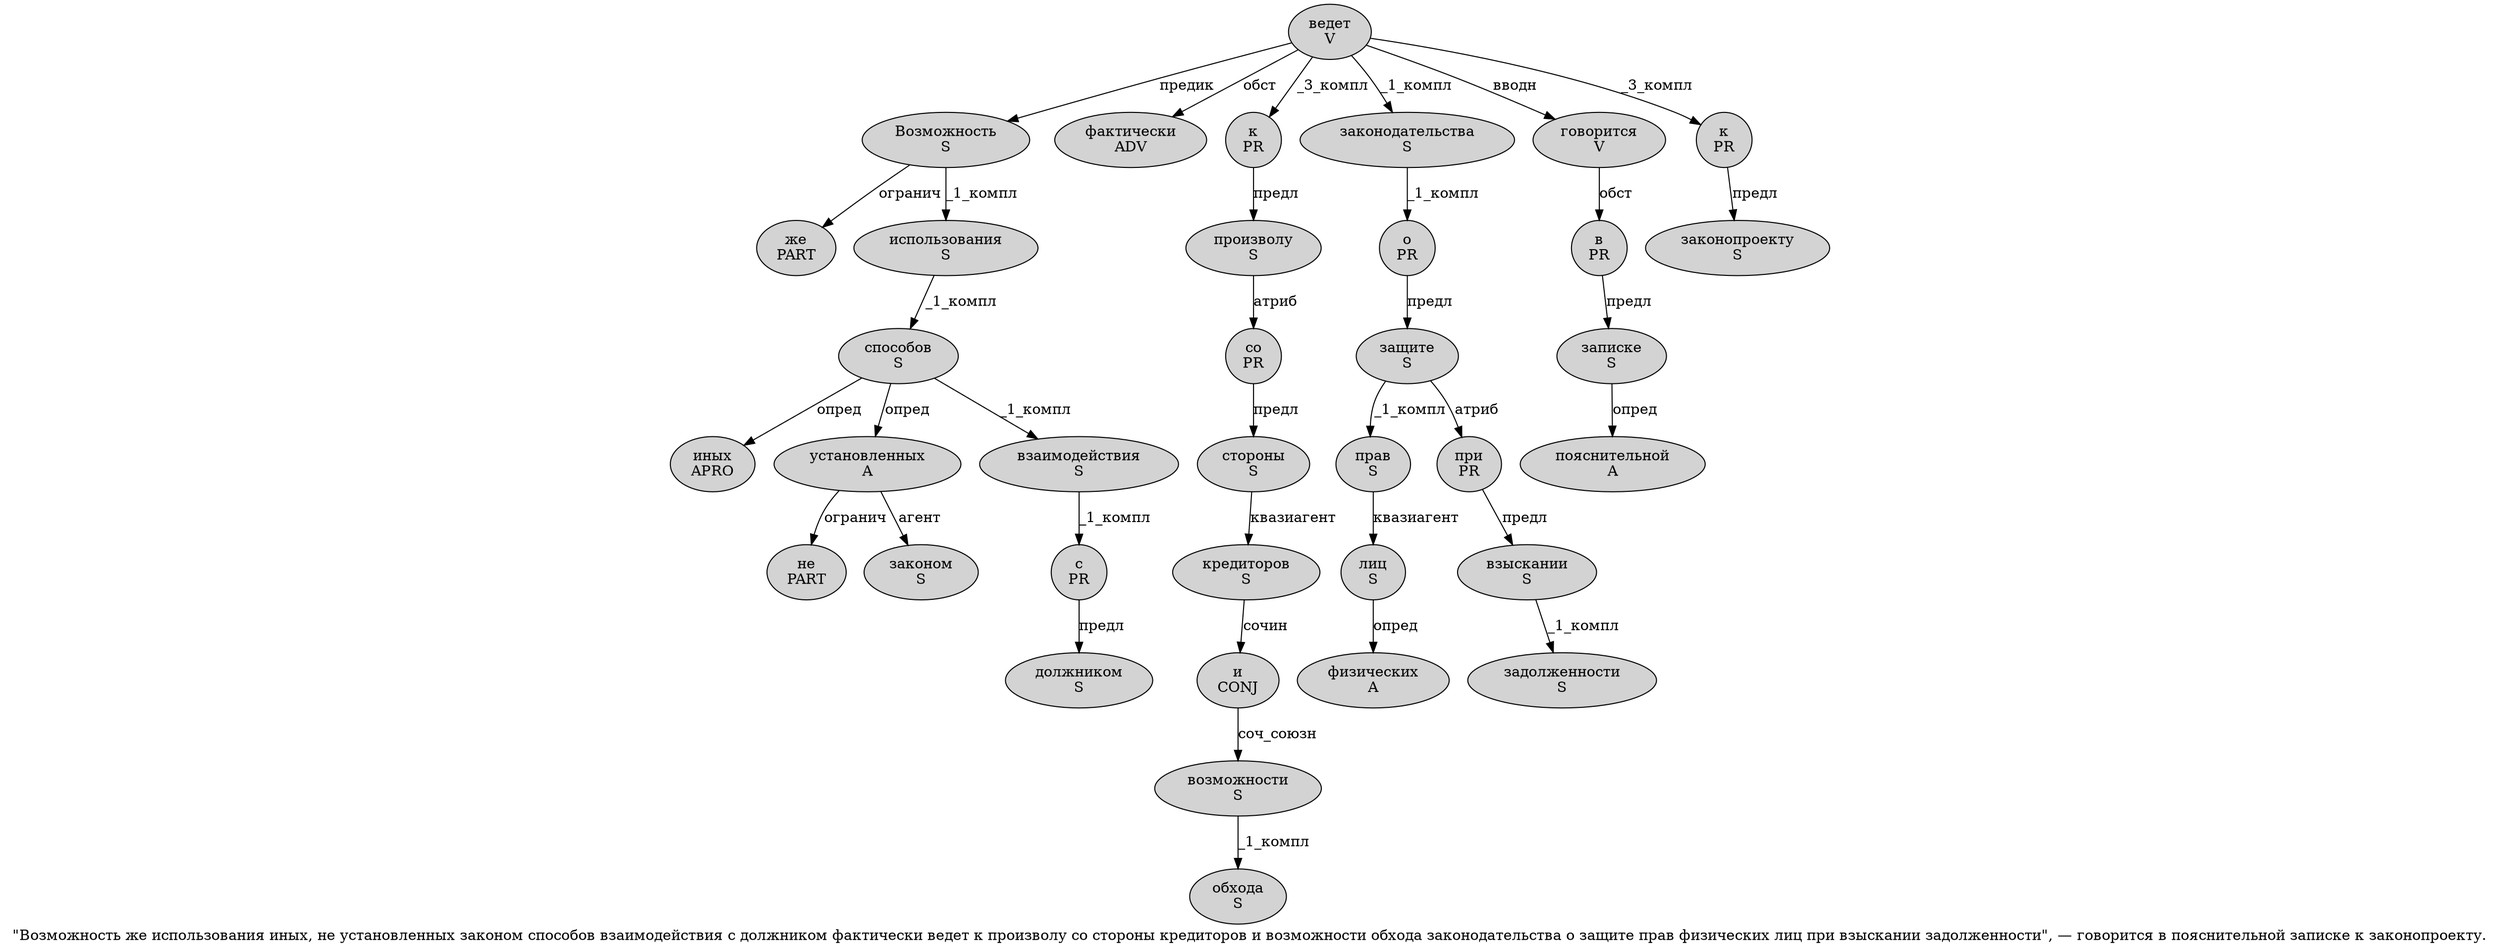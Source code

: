 digraph SENTENCE_127 {
	graph [label="\"Возможность же использования иных, не установленных законом способов взаимодействия с должником фактически ведет к произволу со стороны кредиторов и возможности обхода законодательства о защите прав физических лиц при взыскании задолженности\", — говорится в пояснительной записке к законопроекту."]
	node [style=filled]
		1 [label="Возможность
S" color="" fillcolor=lightgray penwidth=1 shape=ellipse]
		2 [label="же
PART" color="" fillcolor=lightgray penwidth=1 shape=ellipse]
		3 [label="использования
S" color="" fillcolor=lightgray penwidth=1 shape=ellipse]
		4 [label="иных
APRO" color="" fillcolor=lightgray penwidth=1 shape=ellipse]
		6 [label="не
PART" color="" fillcolor=lightgray penwidth=1 shape=ellipse]
		7 [label="установленных
A" color="" fillcolor=lightgray penwidth=1 shape=ellipse]
		8 [label="законом
S" color="" fillcolor=lightgray penwidth=1 shape=ellipse]
		9 [label="способов
S" color="" fillcolor=lightgray penwidth=1 shape=ellipse]
		10 [label="взаимодействия
S" color="" fillcolor=lightgray penwidth=1 shape=ellipse]
		11 [label="с
PR" color="" fillcolor=lightgray penwidth=1 shape=ellipse]
		12 [label="должником
S" color="" fillcolor=lightgray penwidth=1 shape=ellipse]
		13 [label="фактически
ADV" color="" fillcolor=lightgray penwidth=1 shape=ellipse]
		14 [label="ведет
V" color="" fillcolor=lightgray penwidth=1 shape=ellipse]
		15 [label="к
PR" color="" fillcolor=lightgray penwidth=1 shape=ellipse]
		16 [label="произволу
S" color="" fillcolor=lightgray penwidth=1 shape=ellipse]
		17 [label="со
PR" color="" fillcolor=lightgray penwidth=1 shape=ellipse]
		18 [label="стороны
S" color="" fillcolor=lightgray penwidth=1 shape=ellipse]
		19 [label="кредиторов
S" color="" fillcolor=lightgray penwidth=1 shape=ellipse]
		20 [label="и
CONJ" color="" fillcolor=lightgray penwidth=1 shape=ellipse]
		21 [label="возможности
S" color="" fillcolor=lightgray penwidth=1 shape=ellipse]
		22 [label="обхода
S" color="" fillcolor=lightgray penwidth=1 shape=ellipse]
		23 [label="законодательства
S" color="" fillcolor=lightgray penwidth=1 shape=ellipse]
		24 [label="о
PR" color="" fillcolor=lightgray penwidth=1 shape=ellipse]
		25 [label="защите
S" color="" fillcolor=lightgray penwidth=1 shape=ellipse]
		26 [label="прав
S" color="" fillcolor=lightgray penwidth=1 shape=ellipse]
		27 [label="физических
A" color="" fillcolor=lightgray penwidth=1 shape=ellipse]
		28 [label="лиц
S" color="" fillcolor=lightgray penwidth=1 shape=ellipse]
		29 [label="при
PR" color="" fillcolor=lightgray penwidth=1 shape=ellipse]
		30 [label="взыскании
S" color="" fillcolor=lightgray penwidth=1 shape=ellipse]
		31 [label="задолженности
S" color="" fillcolor=lightgray penwidth=1 shape=ellipse]
		35 [label="говорится
V" color="" fillcolor=lightgray penwidth=1 shape=ellipse]
		36 [label="в
PR" color="" fillcolor=lightgray penwidth=1 shape=ellipse]
		37 [label="пояснительной
A" color="" fillcolor=lightgray penwidth=1 shape=ellipse]
		38 [label="записке
S" color="" fillcolor=lightgray penwidth=1 shape=ellipse]
		39 [label="к
PR" color="" fillcolor=lightgray penwidth=1 shape=ellipse]
		40 [label="законопроекту
S" color="" fillcolor=lightgray penwidth=1 shape=ellipse]
			9 -> 4 [label="опред"]
			9 -> 7 [label="опред"]
			9 -> 10 [label="_1_компл"]
			14 -> 1 [label="предик"]
			14 -> 13 [label="обст"]
			14 -> 15 [label="_3_компл"]
			14 -> 23 [label="_1_компл"]
			14 -> 35 [label="вводн"]
			14 -> 39 [label="_3_компл"]
			17 -> 18 [label="предл"]
			35 -> 36 [label="обст"]
			21 -> 22 [label="_1_компл"]
			24 -> 25 [label="предл"]
			20 -> 21 [label="соч_союзн"]
			3 -> 9 [label="_1_компл"]
			39 -> 40 [label="предл"]
			1 -> 2 [label="огранич"]
			1 -> 3 [label="_1_компл"]
			10 -> 11 [label="_1_компл"]
			25 -> 26 [label="_1_компл"]
			25 -> 29 [label="атриб"]
			23 -> 24 [label="_1_компл"]
			28 -> 27 [label="опред"]
			30 -> 31 [label="_1_компл"]
			18 -> 19 [label="квазиагент"]
			15 -> 16 [label="предл"]
			26 -> 28 [label="квазиагент"]
			29 -> 30 [label="предл"]
			19 -> 20 [label="сочин"]
			36 -> 38 [label="предл"]
			11 -> 12 [label="предл"]
			7 -> 6 [label="огранич"]
			7 -> 8 [label="агент"]
			16 -> 17 [label="атриб"]
			38 -> 37 [label="опред"]
}